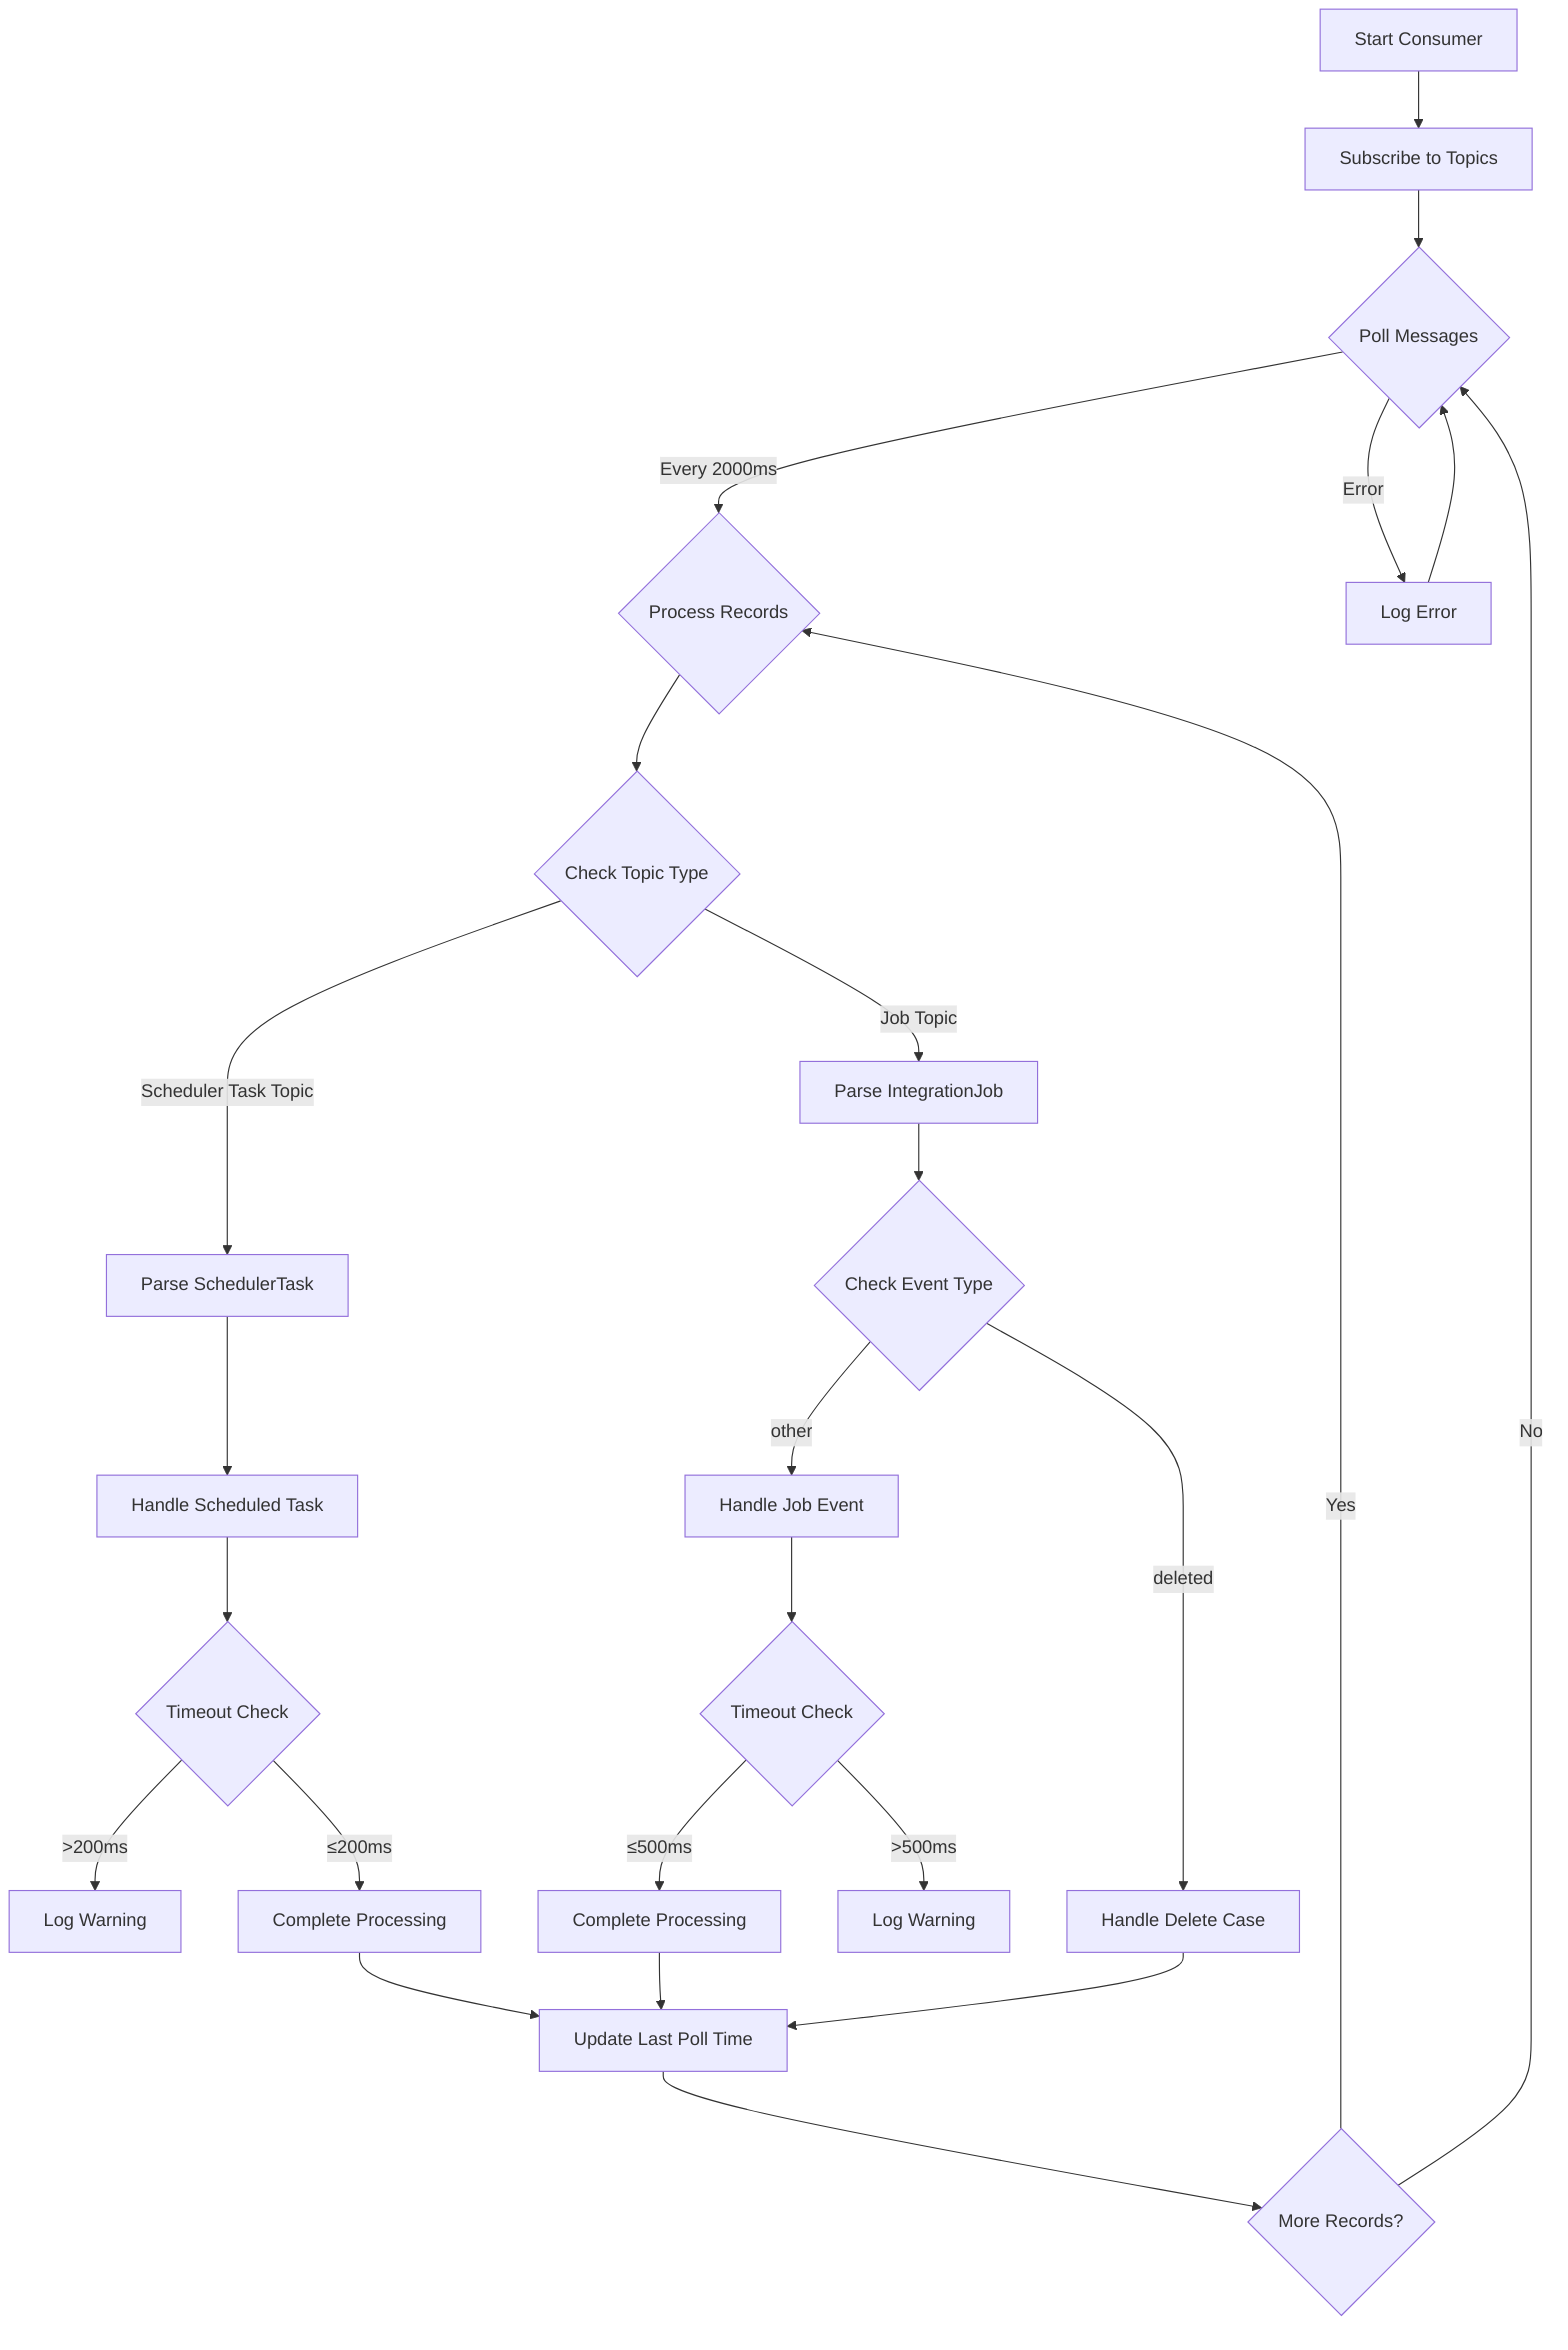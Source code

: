 flowchart TD
    A[Start Consumer] --> B[Subscribe to Topics]
    B --> C{Poll Messages}
    C -->|Every 2000ms| D{Process Records}
    D --> E{Check Topic Type}
    
    E -->|Scheduler Task Topic| F[Parse SchedulerTask]
    F --> G[Handle Scheduled Task]
    G --> H{Timeout Check}
    H -->|>200ms| I[Log Warning]
    H -->|≤200ms| J[Complete Processing]
    
    E -->|Job Topic| K[Parse IntegrationJob]
    K --> L{Check Event Type}
    L -->|deleted| M[Handle Delete Case]
    L -->|other| N[Handle Job Event]
    N --> O{Timeout Check}
    O -->|>500ms| P[Log Warning]
    O -->|≤500ms| Q[Complete Processing]
    
    J --> R[Update Last Poll Time]
    Q --> R
    M --> R
    
    R --> S{More Records?}
    S -->|Yes| D
    S -->|No| C
    
    C -->|Error| T[Log Error]
    T --> C